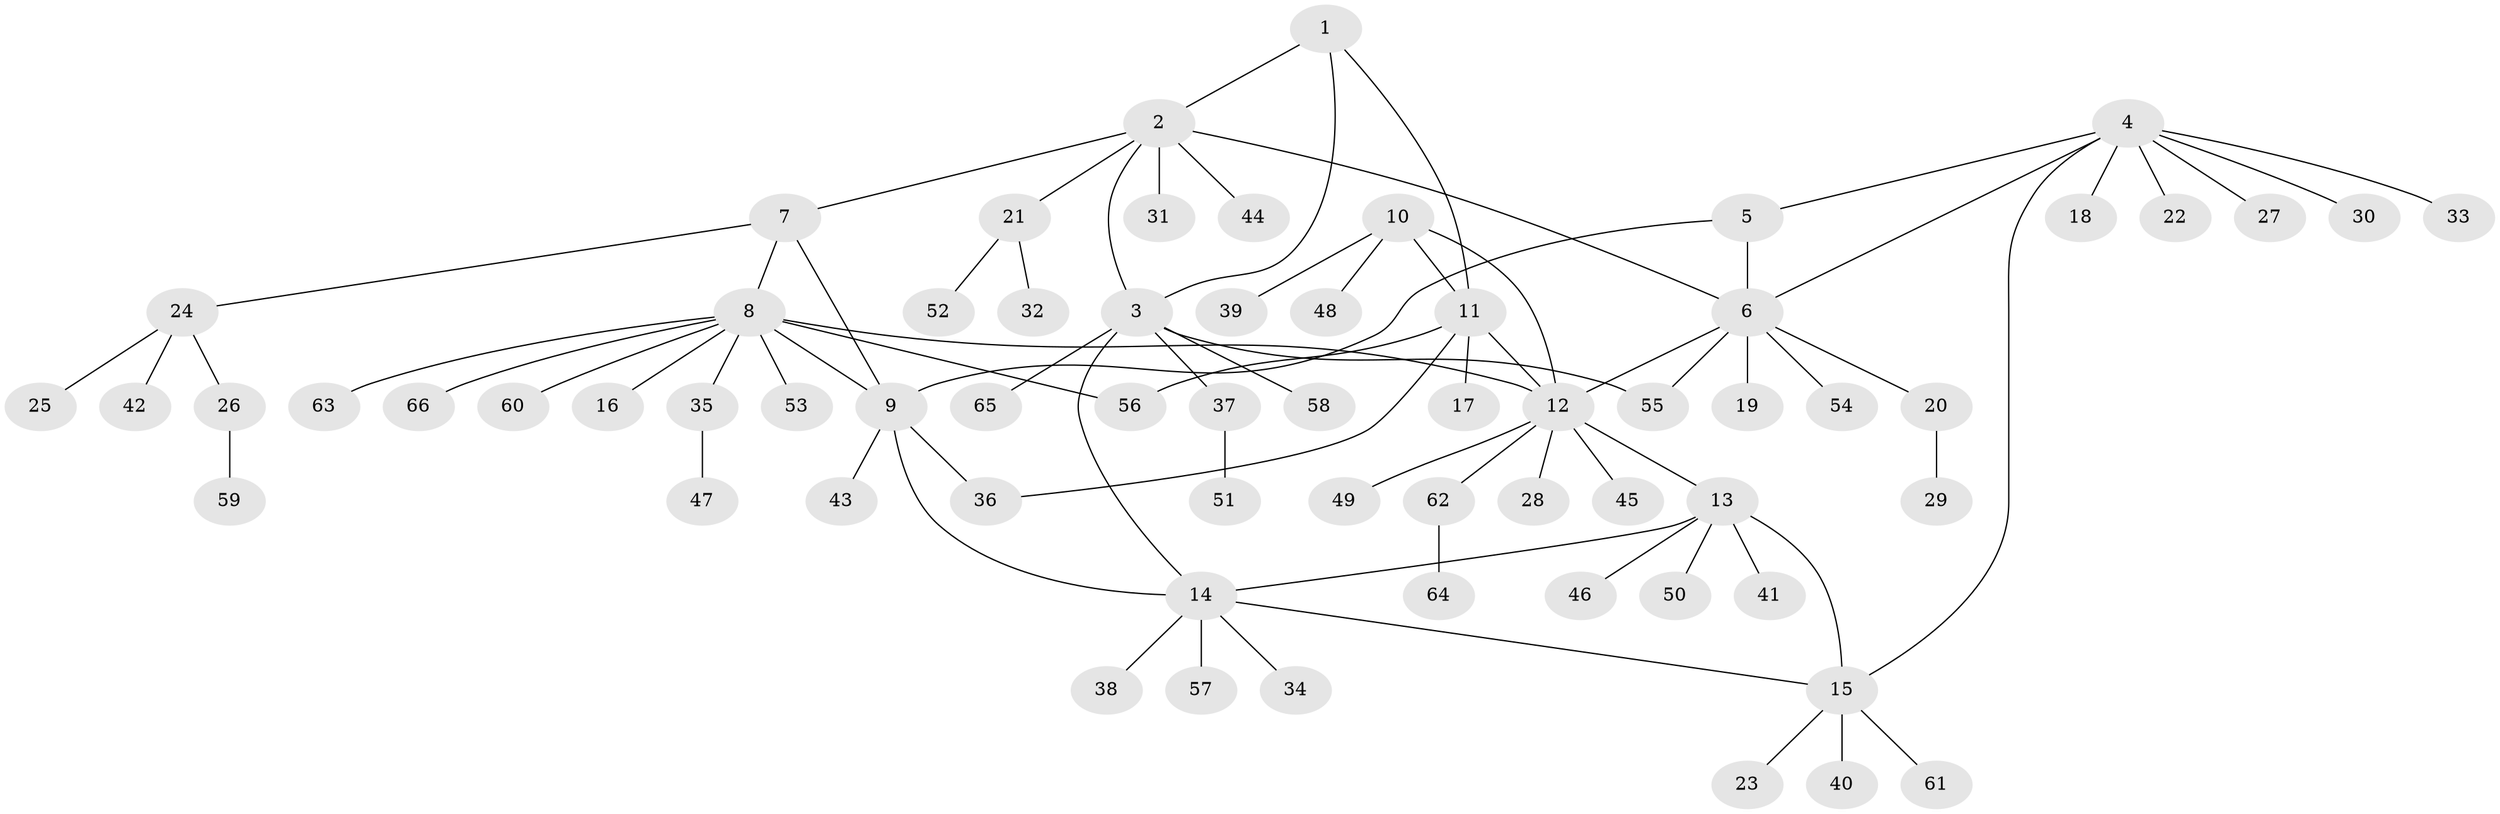 // Generated by graph-tools (version 1.1) at 2025/11/02/27/25 16:11:36]
// undirected, 66 vertices, 79 edges
graph export_dot {
graph [start="1"]
  node [color=gray90,style=filled];
  1;
  2;
  3;
  4;
  5;
  6;
  7;
  8;
  9;
  10;
  11;
  12;
  13;
  14;
  15;
  16;
  17;
  18;
  19;
  20;
  21;
  22;
  23;
  24;
  25;
  26;
  27;
  28;
  29;
  30;
  31;
  32;
  33;
  34;
  35;
  36;
  37;
  38;
  39;
  40;
  41;
  42;
  43;
  44;
  45;
  46;
  47;
  48;
  49;
  50;
  51;
  52;
  53;
  54;
  55;
  56;
  57;
  58;
  59;
  60;
  61;
  62;
  63;
  64;
  65;
  66;
  1 -- 2;
  1 -- 3;
  1 -- 11;
  2 -- 3;
  2 -- 6;
  2 -- 7;
  2 -- 21;
  2 -- 31;
  2 -- 44;
  3 -- 14;
  3 -- 37;
  3 -- 55;
  3 -- 58;
  3 -- 65;
  4 -- 5;
  4 -- 6;
  4 -- 15;
  4 -- 18;
  4 -- 22;
  4 -- 27;
  4 -- 30;
  4 -- 33;
  5 -- 6;
  5 -- 9;
  6 -- 12;
  6 -- 19;
  6 -- 20;
  6 -- 54;
  6 -- 55;
  7 -- 8;
  7 -- 9;
  7 -- 24;
  8 -- 9;
  8 -- 12;
  8 -- 16;
  8 -- 35;
  8 -- 53;
  8 -- 56;
  8 -- 60;
  8 -- 63;
  8 -- 66;
  9 -- 14;
  9 -- 36;
  9 -- 43;
  10 -- 11;
  10 -- 12;
  10 -- 39;
  10 -- 48;
  11 -- 12;
  11 -- 17;
  11 -- 36;
  11 -- 56;
  12 -- 13;
  12 -- 28;
  12 -- 45;
  12 -- 49;
  12 -- 62;
  13 -- 14;
  13 -- 15;
  13 -- 41;
  13 -- 46;
  13 -- 50;
  14 -- 15;
  14 -- 34;
  14 -- 38;
  14 -- 57;
  15 -- 23;
  15 -- 40;
  15 -- 61;
  20 -- 29;
  21 -- 32;
  21 -- 52;
  24 -- 25;
  24 -- 26;
  24 -- 42;
  26 -- 59;
  35 -- 47;
  37 -- 51;
  62 -- 64;
}
